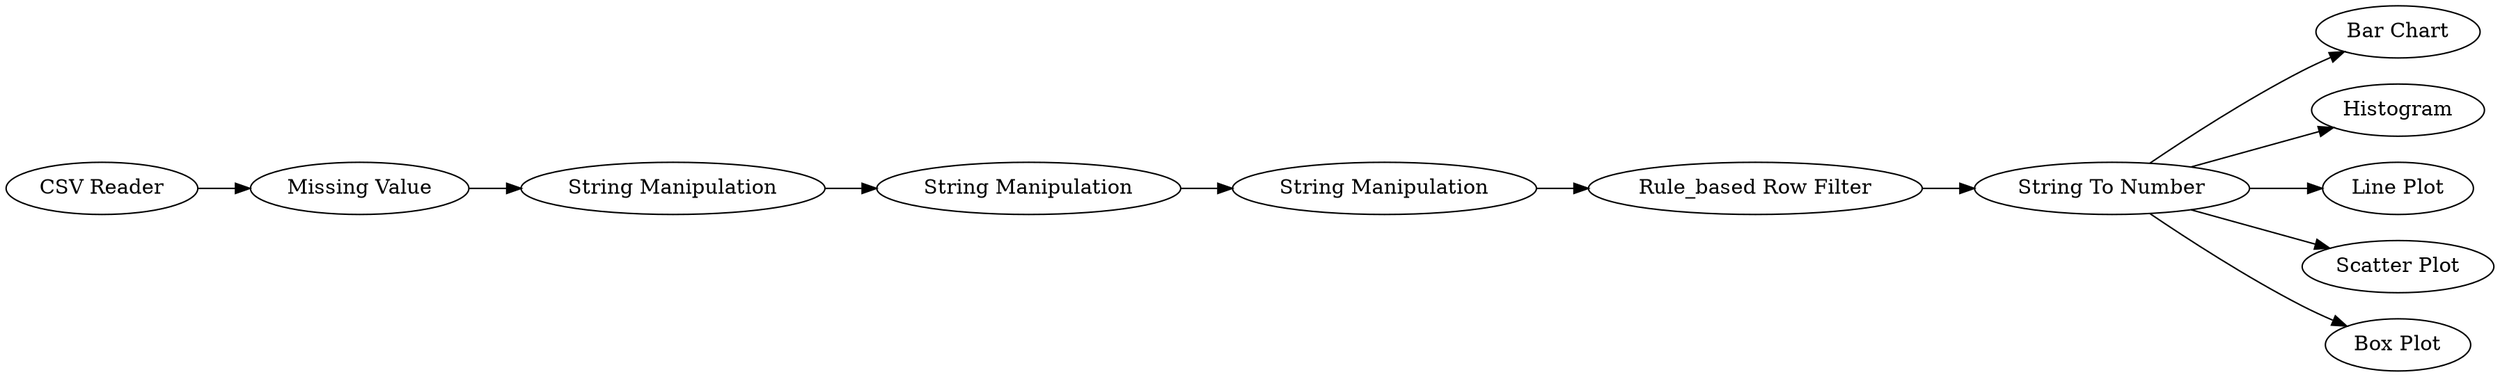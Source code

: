 digraph {
	1 [label="CSV Reader"]
	2 [label="Missing Value"]
	3 [label="String Manipulation"]
	4 [label="String Manipulation"]
	5 [label="String Manipulation"]
	6 [label="Rule_based Row Filter"]
	7 [label="Bar Chart"]
	8 [label=Histogram]
	9 [label="Line Plot"]
	10 [label="Scatter Plot"]
	11 [label="Box Plot"]
	12 [label="String To Number"]
	1 -> 2
	2 -> 3
	3 -> 4
	4 -> 5
	5 -> 6
	6 -> 12
	12 -> 7
	12 -> 8
	12 -> 9
	12 -> 10
	12 -> 11
	rankdir=LR
}
